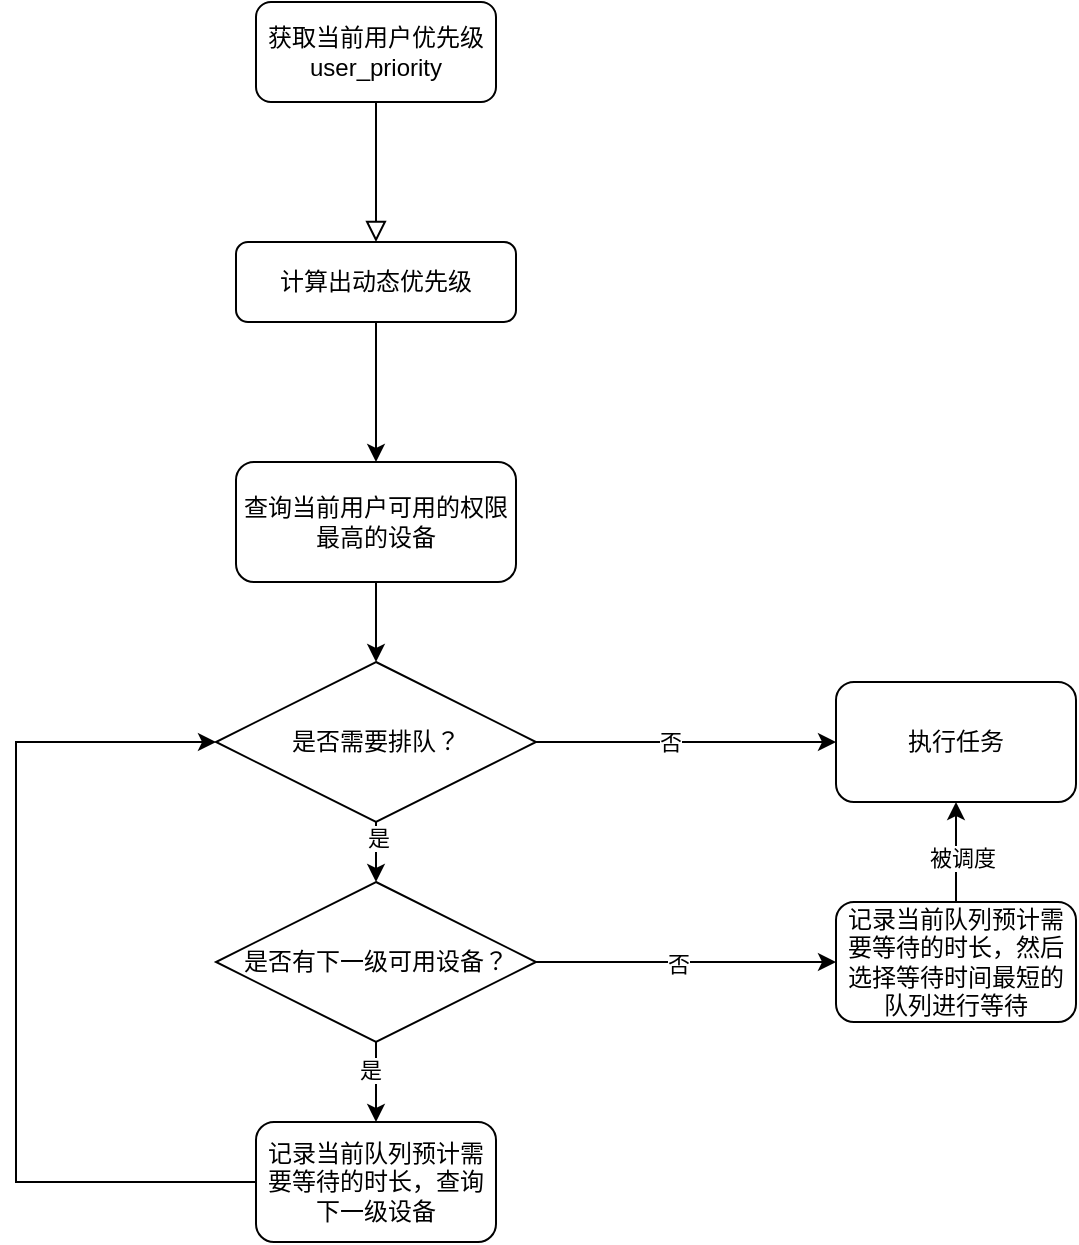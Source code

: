 <mxfile version="14.8.3" type="github">
  <diagram id="C5RBs43oDa-KdzZeNtuy" name="Page-1">
    <mxGraphModel dx="1298" dy="710" grid="1" gridSize="10" guides="1" tooltips="1" connect="1" arrows="1" fold="1" page="1" pageScale="1" pageWidth="827" pageHeight="1169" math="0" shadow="0">
      <root>
        <mxCell id="WIyWlLk6GJQsqaUBKTNV-0" />
        <mxCell id="WIyWlLk6GJQsqaUBKTNV-1" parent="WIyWlLk6GJQsqaUBKTNV-0" />
        <mxCell id="WIyWlLk6GJQsqaUBKTNV-2" value="" style="rounded=0;html=1;jettySize=auto;orthogonalLoop=1;fontSize=11;endArrow=block;endFill=0;endSize=8;strokeWidth=1;shadow=0;labelBackgroundColor=none;edgeStyle=orthogonalEdgeStyle;entryX=0.5;entryY=0;entryDx=0;entryDy=0;" parent="WIyWlLk6GJQsqaUBKTNV-1" source="WIyWlLk6GJQsqaUBKTNV-3" target="cVRdGZ0bKBzFC-XaW8SG-1" edge="1">
          <mxGeometry relative="1" as="geometry">
            <mxPoint x="220" y="190" as="targetPoint" />
          </mxGeometry>
        </mxCell>
        <mxCell id="WIyWlLk6GJQsqaUBKTNV-3" value="获取当前用户优先级user_priority" style="rounded=1;whiteSpace=wrap;html=1;fontSize=12;glass=0;strokeWidth=1;shadow=0;" parent="WIyWlLk6GJQsqaUBKTNV-1" vertex="1">
          <mxGeometry x="160" y="90" width="120" height="50" as="geometry" />
        </mxCell>
        <mxCell id="cVRdGZ0bKBzFC-XaW8SG-2" style="edgeStyle=orthogonalEdgeStyle;rounded=0;orthogonalLoop=1;jettySize=auto;html=1;exitX=0.5;exitY=1;exitDx=0;exitDy=0;" edge="1" parent="WIyWlLk6GJQsqaUBKTNV-1" source="cVRdGZ0bKBzFC-XaW8SG-1">
          <mxGeometry relative="1" as="geometry">
            <mxPoint x="220" y="320" as="targetPoint" />
          </mxGeometry>
        </mxCell>
        <mxCell id="cVRdGZ0bKBzFC-XaW8SG-1" value="计算出动态优先级" style="rounded=1;whiteSpace=wrap;html=1;" vertex="1" parent="WIyWlLk6GJQsqaUBKTNV-1">
          <mxGeometry x="150" y="210" width="140" height="40" as="geometry" />
        </mxCell>
        <mxCell id="cVRdGZ0bKBzFC-XaW8SG-7" style="edgeStyle=orthogonalEdgeStyle;rounded=0;orthogonalLoop=1;jettySize=auto;html=1;exitX=0.5;exitY=1;exitDx=0;exitDy=0;" edge="1" parent="WIyWlLk6GJQsqaUBKTNV-1" source="cVRdGZ0bKBzFC-XaW8SG-3" target="cVRdGZ0bKBzFC-XaW8SG-5">
          <mxGeometry relative="1" as="geometry" />
        </mxCell>
        <mxCell id="cVRdGZ0bKBzFC-XaW8SG-3" value="查询当前用户可用的权限最高的设备" style="rounded=1;whiteSpace=wrap;html=1;" vertex="1" parent="WIyWlLk6GJQsqaUBKTNV-1">
          <mxGeometry x="150" y="320" width="140" height="60" as="geometry" />
        </mxCell>
        <mxCell id="cVRdGZ0bKBzFC-XaW8SG-8" style="edgeStyle=orthogonalEdgeStyle;rounded=0;orthogonalLoop=1;jettySize=auto;html=1;exitX=0.5;exitY=1;exitDx=0;exitDy=0;" edge="1" parent="WIyWlLk6GJQsqaUBKTNV-1" source="cVRdGZ0bKBzFC-XaW8SG-5" target="cVRdGZ0bKBzFC-XaW8SG-6">
          <mxGeometry relative="1" as="geometry" />
        </mxCell>
        <mxCell id="cVRdGZ0bKBzFC-XaW8SG-12" value="是" style="edgeLabel;html=1;align=center;verticalAlign=middle;resizable=0;points=[];" vertex="1" connectable="0" parent="cVRdGZ0bKBzFC-XaW8SG-8">
          <mxGeometry x="-0.68" y="1" relative="1" as="geometry">
            <mxPoint as="offset" />
          </mxGeometry>
        </mxCell>
        <mxCell id="cVRdGZ0bKBzFC-XaW8SG-21" style="edgeStyle=orthogonalEdgeStyle;rounded=0;orthogonalLoop=1;jettySize=auto;html=1;exitX=1;exitY=0.5;exitDx=0;exitDy=0;entryX=0;entryY=0.5;entryDx=0;entryDy=0;" edge="1" parent="WIyWlLk6GJQsqaUBKTNV-1" source="cVRdGZ0bKBzFC-XaW8SG-5" target="cVRdGZ0bKBzFC-XaW8SG-20">
          <mxGeometry relative="1" as="geometry" />
        </mxCell>
        <mxCell id="cVRdGZ0bKBzFC-XaW8SG-25" value="否" style="edgeLabel;html=1;align=center;verticalAlign=middle;resizable=0;points=[];" vertex="1" connectable="0" parent="cVRdGZ0bKBzFC-XaW8SG-21">
          <mxGeometry x="-0.107" relative="1" as="geometry">
            <mxPoint as="offset" />
          </mxGeometry>
        </mxCell>
        <mxCell id="cVRdGZ0bKBzFC-XaW8SG-5" value="是否需要排队？" style="rhombus;whiteSpace=wrap;html=1;" vertex="1" parent="WIyWlLk6GJQsqaUBKTNV-1">
          <mxGeometry x="140" y="420" width="160" height="80" as="geometry" />
        </mxCell>
        <mxCell id="cVRdGZ0bKBzFC-XaW8SG-10" style="edgeStyle=orthogonalEdgeStyle;rounded=0;orthogonalLoop=1;jettySize=auto;html=1;exitX=0.5;exitY=1;exitDx=0;exitDy=0;entryX=0.5;entryY=0;entryDx=0;entryDy=0;" edge="1" parent="WIyWlLk6GJQsqaUBKTNV-1" source="cVRdGZ0bKBzFC-XaW8SG-6" target="cVRdGZ0bKBzFC-XaW8SG-9">
          <mxGeometry relative="1" as="geometry" />
        </mxCell>
        <mxCell id="cVRdGZ0bKBzFC-XaW8SG-13" value="是" style="edgeLabel;html=1;align=center;verticalAlign=middle;resizable=0;points=[];" vertex="1" connectable="0" parent="cVRdGZ0bKBzFC-XaW8SG-10">
          <mxGeometry x="-0.3" y="-3" relative="1" as="geometry">
            <mxPoint as="offset" />
          </mxGeometry>
        </mxCell>
        <mxCell id="cVRdGZ0bKBzFC-XaW8SG-17" style="edgeStyle=orthogonalEdgeStyle;rounded=0;orthogonalLoop=1;jettySize=auto;html=1;" edge="1" parent="WIyWlLk6GJQsqaUBKTNV-1" source="cVRdGZ0bKBzFC-XaW8SG-6" target="cVRdGZ0bKBzFC-XaW8SG-16">
          <mxGeometry relative="1" as="geometry" />
        </mxCell>
        <mxCell id="cVRdGZ0bKBzFC-XaW8SG-26" value="否" style="edgeLabel;html=1;align=center;verticalAlign=middle;resizable=0;points=[];" vertex="1" connectable="0" parent="cVRdGZ0bKBzFC-XaW8SG-17">
          <mxGeometry x="-0.053" y="-1" relative="1" as="geometry">
            <mxPoint as="offset" />
          </mxGeometry>
        </mxCell>
        <mxCell id="cVRdGZ0bKBzFC-XaW8SG-6" value="是否有下一级可用设备？" style="rhombus;whiteSpace=wrap;html=1;" vertex="1" parent="WIyWlLk6GJQsqaUBKTNV-1">
          <mxGeometry x="140" y="530" width="160" height="80" as="geometry" />
        </mxCell>
        <mxCell id="cVRdGZ0bKBzFC-XaW8SG-11" style="edgeStyle=orthogonalEdgeStyle;rounded=0;orthogonalLoop=1;jettySize=auto;html=1;entryX=0;entryY=0.5;entryDx=0;entryDy=0;" edge="1" parent="WIyWlLk6GJQsqaUBKTNV-1" source="cVRdGZ0bKBzFC-XaW8SG-9" target="cVRdGZ0bKBzFC-XaW8SG-5">
          <mxGeometry relative="1" as="geometry">
            <Array as="points">
              <mxPoint x="40" y="680" />
              <mxPoint x="40" y="460" />
            </Array>
          </mxGeometry>
        </mxCell>
        <mxCell id="cVRdGZ0bKBzFC-XaW8SG-9" value="记录当前队列预计需要等待的时长，查询下一级设备" style="rounded=1;whiteSpace=wrap;html=1;" vertex="1" parent="WIyWlLk6GJQsqaUBKTNV-1">
          <mxGeometry x="160" y="650" width="120" height="60" as="geometry" />
        </mxCell>
        <mxCell id="cVRdGZ0bKBzFC-XaW8SG-22" style="edgeStyle=orthogonalEdgeStyle;rounded=0;orthogonalLoop=1;jettySize=auto;html=1;entryX=0.5;entryY=1;entryDx=0;entryDy=0;" edge="1" parent="WIyWlLk6GJQsqaUBKTNV-1" source="cVRdGZ0bKBzFC-XaW8SG-16" target="cVRdGZ0bKBzFC-XaW8SG-20">
          <mxGeometry relative="1" as="geometry" />
        </mxCell>
        <mxCell id="cVRdGZ0bKBzFC-XaW8SG-23" value="被调度" style="edgeLabel;html=1;align=center;verticalAlign=middle;resizable=0;points=[];" vertex="1" connectable="0" parent="cVRdGZ0bKBzFC-XaW8SG-22">
          <mxGeometry x="-0.12" y="-3" relative="1" as="geometry">
            <mxPoint as="offset" />
          </mxGeometry>
        </mxCell>
        <mxCell id="cVRdGZ0bKBzFC-XaW8SG-16" value="记录当前队列预计需要等待的时长，然后选择等待时间最短的队列进行等待" style="rounded=1;whiteSpace=wrap;html=1;" vertex="1" parent="WIyWlLk6GJQsqaUBKTNV-1">
          <mxGeometry x="450" y="540" width="120" height="60" as="geometry" />
        </mxCell>
        <mxCell id="cVRdGZ0bKBzFC-XaW8SG-20" value="执行任务" style="rounded=1;whiteSpace=wrap;html=1;" vertex="1" parent="WIyWlLk6GJQsqaUBKTNV-1">
          <mxGeometry x="450" y="430" width="120" height="60" as="geometry" />
        </mxCell>
      </root>
    </mxGraphModel>
  </diagram>
</mxfile>
